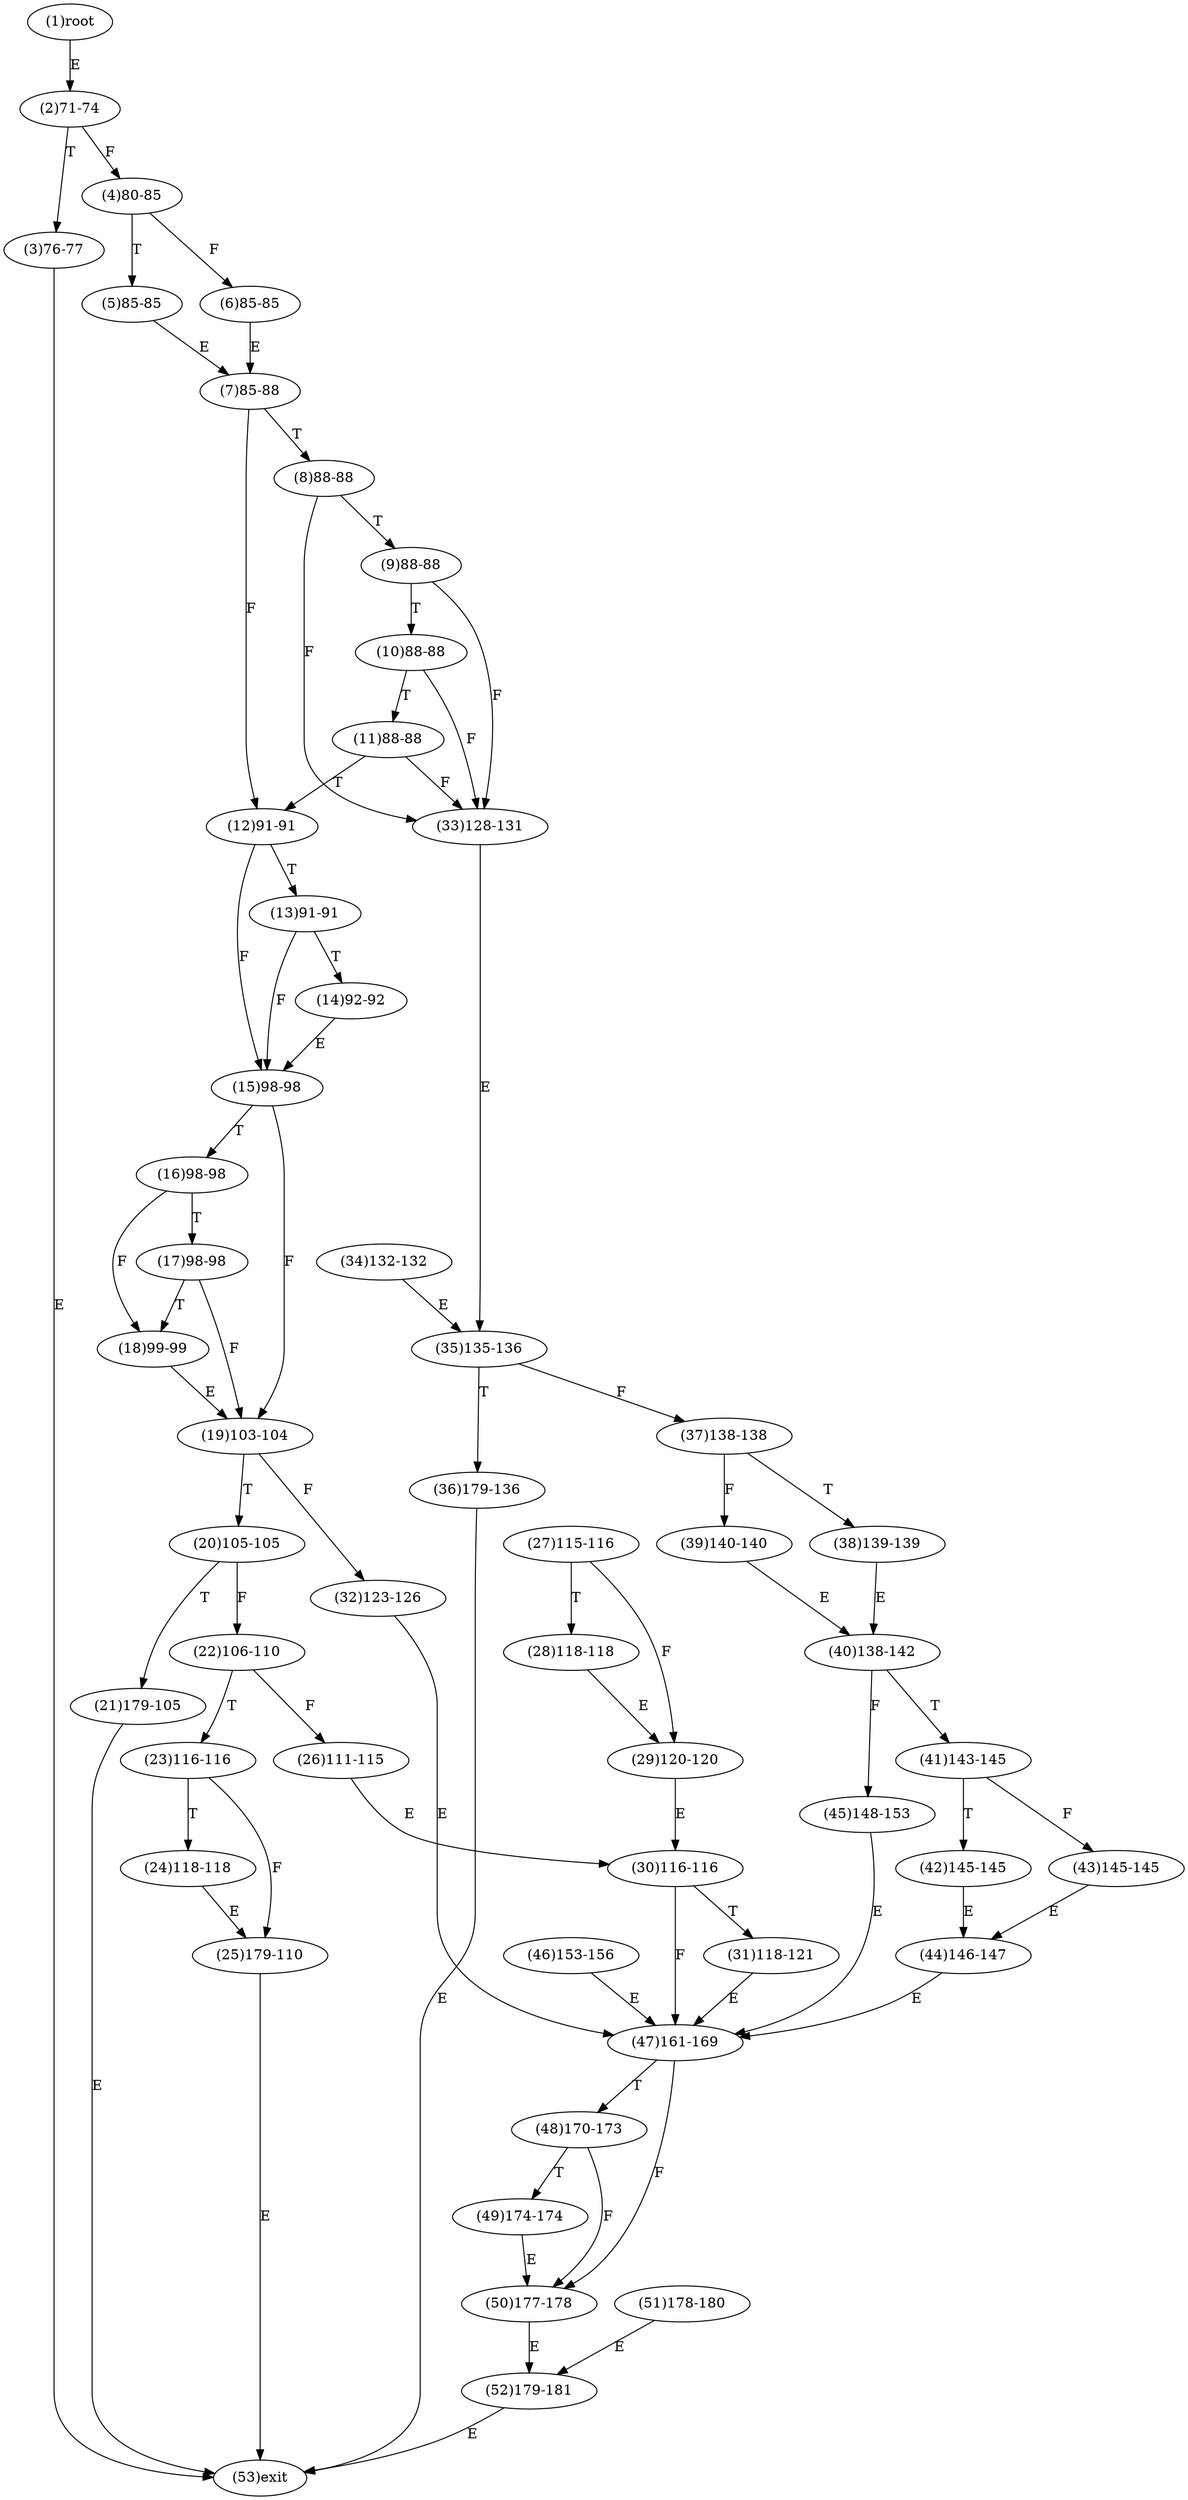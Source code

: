 digraph "" { 
1[ label="(1)root"];
2[ label="(2)71-74"];
3[ label="(3)76-77"];
4[ label="(4)80-85"];
5[ label="(5)85-85"];
6[ label="(6)85-85"];
7[ label="(7)85-88"];
8[ label="(8)88-88"];
9[ label="(9)88-88"];
10[ label="(10)88-88"];
11[ label="(11)88-88"];
12[ label="(12)91-91"];
13[ label="(13)91-91"];
14[ label="(14)92-92"];
15[ label="(15)98-98"];
17[ label="(17)98-98"];
16[ label="(16)98-98"];
19[ label="(19)103-104"];
18[ label="(18)99-99"];
21[ label="(21)179-105"];
20[ label="(20)105-105"];
23[ label="(23)116-116"];
22[ label="(22)106-110"];
25[ label="(25)179-110"];
24[ label="(24)118-118"];
27[ label="(27)115-116"];
26[ label="(26)111-115"];
29[ label="(29)120-120"];
28[ label="(28)118-118"];
31[ label="(31)118-121"];
30[ label="(30)116-116"];
34[ label="(34)132-132"];
35[ label="(35)135-136"];
32[ label="(32)123-126"];
33[ label="(33)128-131"];
38[ label="(38)139-139"];
39[ label="(39)140-140"];
36[ label="(36)179-136"];
37[ label="(37)138-138"];
42[ label="(42)145-145"];
43[ label="(43)145-145"];
40[ label="(40)138-142"];
41[ label="(41)143-145"];
46[ label="(46)153-156"];
47[ label="(47)161-169"];
44[ label="(44)146-147"];
45[ label="(45)148-153"];
51[ label="(51)178-180"];
50[ label="(50)177-178"];
49[ label="(49)174-174"];
48[ label="(48)170-173"];
53[ label="(53)exit"];
52[ label="(52)179-181"];
1->2[ label="E"];
2->4[ label="F"];
2->3[ label="T"];
3->53[ label="E"];
4->6[ label="F"];
4->5[ label="T"];
5->7[ label="E"];
6->7[ label="E"];
7->12[ label="F"];
7->8[ label="T"];
8->33[ label="F"];
8->9[ label="T"];
9->33[ label="F"];
9->10[ label="T"];
10->33[ label="F"];
10->11[ label="T"];
11->33[ label="F"];
11->12[ label="T"];
12->15[ label="F"];
12->13[ label="T"];
13->15[ label="F"];
13->14[ label="T"];
14->15[ label="E"];
15->19[ label="F"];
15->16[ label="T"];
16->18[ label="F"];
16->17[ label="T"];
17->19[ label="F"];
17->18[ label="T"];
18->19[ label="E"];
19->32[ label="F"];
19->20[ label="T"];
20->22[ label="F"];
20->21[ label="T"];
21->53[ label="E"];
22->26[ label="F"];
22->23[ label="T"];
23->25[ label="F"];
23->24[ label="T"];
24->25[ label="E"];
25->53[ label="E"];
26->30[ label="E"];
27->29[ label="F"];
27->28[ label="T"];
28->29[ label="E"];
29->30[ label="E"];
30->47[ label="F"];
30->31[ label="T"];
31->47[ label="E"];
32->47[ label="E"];
33->35[ label="E"];
34->35[ label="E"];
35->37[ label="F"];
35->36[ label="T"];
36->53[ label="E"];
37->39[ label="F"];
37->38[ label="T"];
38->40[ label="E"];
39->40[ label="E"];
40->45[ label="F"];
40->41[ label="T"];
41->43[ label="F"];
41->42[ label="T"];
42->44[ label="E"];
43->44[ label="E"];
44->47[ label="E"];
45->47[ label="E"];
46->47[ label="E"];
47->50[ label="F"];
47->48[ label="T"];
48->50[ label="F"];
48->49[ label="T"];
49->50[ label="E"];
50->52[ label="E"];
51->52[ label="E"];
52->53[ label="E"];
}